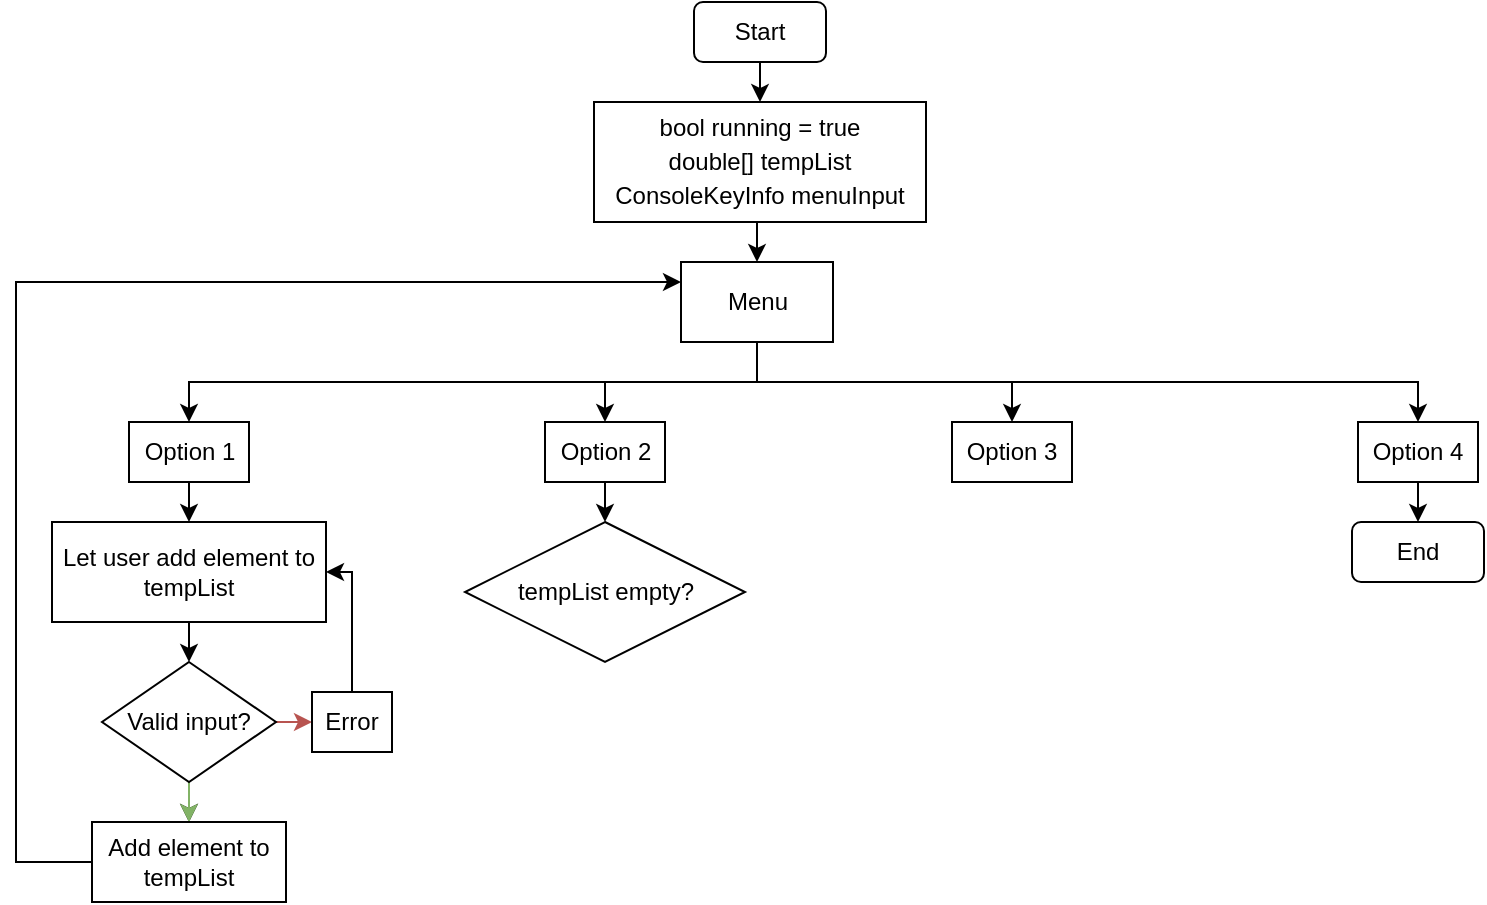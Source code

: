 <mxfile version="24.8.3">
  <diagram name="Page-1" id="OfWzFdM-3niKf9XV6lYJ">
    <mxGraphModel dx="1434" dy="744" grid="1" gridSize="10" guides="1" tooltips="1" connect="1" arrows="1" fold="1" page="1" pageScale="1" pageWidth="827" pageHeight="1169" math="0" shadow="0">
      <root>
        <mxCell id="0" />
        <mxCell id="1" parent="0" />
        <mxCell id="Qjqrx_sU4nBSgB3WsmmQ-17" style="edgeStyle=orthogonalEdgeStyle;rounded=0;orthogonalLoop=1;jettySize=auto;html=1;exitX=0.5;exitY=1;exitDx=0;exitDy=0;entryX=0.5;entryY=0;entryDx=0;entryDy=0;" edge="1" parent="1" source="Qjqrx_sU4nBSgB3WsmmQ-1" target="Qjqrx_sU4nBSgB3WsmmQ-16">
          <mxGeometry relative="1" as="geometry" />
        </mxCell>
        <mxCell id="Qjqrx_sU4nBSgB3WsmmQ-1" value="Start" style="rounded=1;whiteSpace=wrap;html=1;" vertex="1" parent="1">
          <mxGeometry x="381" y="30" width="66" height="30" as="geometry" />
        </mxCell>
        <mxCell id="Qjqrx_sU4nBSgB3WsmmQ-10" style="edgeStyle=orthogonalEdgeStyle;rounded=0;orthogonalLoop=1;jettySize=auto;html=1;exitX=0.5;exitY=1;exitDx=0;exitDy=0;" edge="1" parent="1" source="Qjqrx_sU4nBSgB3WsmmQ-2" target="Qjqrx_sU4nBSgB3WsmmQ-6">
          <mxGeometry relative="1" as="geometry" />
        </mxCell>
        <mxCell id="Qjqrx_sU4nBSgB3WsmmQ-11" style="edgeStyle=orthogonalEdgeStyle;rounded=0;orthogonalLoop=1;jettySize=auto;html=1;exitX=0.5;exitY=1;exitDx=0;exitDy=0;entryX=0.5;entryY=0;entryDx=0;entryDy=0;" edge="1" parent="1" source="Qjqrx_sU4nBSgB3WsmmQ-2" target="Qjqrx_sU4nBSgB3WsmmQ-7">
          <mxGeometry relative="1" as="geometry" />
        </mxCell>
        <mxCell id="Qjqrx_sU4nBSgB3WsmmQ-12" style="edgeStyle=orthogonalEdgeStyle;rounded=0;orthogonalLoop=1;jettySize=auto;html=1;exitX=0.5;exitY=1;exitDx=0;exitDy=0;entryX=0.5;entryY=0;entryDx=0;entryDy=0;" edge="1" parent="1" source="Qjqrx_sU4nBSgB3WsmmQ-2" target="Qjqrx_sU4nBSgB3WsmmQ-8">
          <mxGeometry relative="1" as="geometry" />
        </mxCell>
        <mxCell id="Qjqrx_sU4nBSgB3WsmmQ-13" style="edgeStyle=orthogonalEdgeStyle;rounded=0;orthogonalLoop=1;jettySize=auto;html=1;exitX=0.5;exitY=1;exitDx=0;exitDy=0;" edge="1" parent="1" source="Qjqrx_sU4nBSgB3WsmmQ-2" target="Qjqrx_sU4nBSgB3WsmmQ-9">
          <mxGeometry relative="1" as="geometry" />
        </mxCell>
        <mxCell id="Qjqrx_sU4nBSgB3WsmmQ-2" value="Menu" style="rounded=0;whiteSpace=wrap;html=1;" vertex="1" parent="1">
          <mxGeometry x="374.5" y="160" width="76" height="40" as="geometry" />
        </mxCell>
        <mxCell id="Qjqrx_sU4nBSgB3WsmmQ-22" style="edgeStyle=orthogonalEdgeStyle;rounded=0;orthogonalLoop=1;jettySize=auto;html=1;exitX=0.5;exitY=1;exitDx=0;exitDy=0;entryX=0.5;entryY=0;entryDx=0;entryDy=0;" edge="1" parent="1" source="Qjqrx_sU4nBSgB3WsmmQ-6" target="Qjqrx_sU4nBSgB3WsmmQ-20">
          <mxGeometry relative="1" as="geometry" />
        </mxCell>
        <mxCell id="Qjqrx_sU4nBSgB3WsmmQ-6" value="Option 1" style="rounded=0;whiteSpace=wrap;html=1;" vertex="1" parent="1">
          <mxGeometry x="98.5" y="240" width="60" height="30" as="geometry" />
        </mxCell>
        <mxCell id="Qjqrx_sU4nBSgB3WsmmQ-34" style="edgeStyle=orthogonalEdgeStyle;rounded=0;orthogonalLoop=1;jettySize=auto;html=1;exitX=0.5;exitY=1;exitDx=0;exitDy=0;entryX=0.5;entryY=0;entryDx=0;entryDy=0;" edge="1" parent="1" source="Qjqrx_sU4nBSgB3WsmmQ-7" target="Qjqrx_sU4nBSgB3WsmmQ-33">
          <mxGeometry relative="1" as="geometry" />
        </mxCell>
        <mxCell id="Qjqrx_sU4nBSgB3WsmmQ-7" value="Option 2" style="rounded=0;whiteSpace=wrap;html=1;" vertex="1" parent="1">
          <mxGeometry x="306.5" y="240" width="60" height="30" as="geometry" />
        </mxCell>
        <mxCell id="Qjqrx_sU4nBSgB3WsmmQ-8" value="Option 3" style="rounded=0;whiteSpace=wrap;html=1;" vertex="1" parent="1">
          <mxGeometry x="510" y="240" width="60" height="30" as="geometry" />
        </mxCell>
        <mxCell id="Qjqrx_sU4nBSgB3WsmmQ-15" style="edgeStyle=orthogonalEdgeStyle;rounded=0;orthogonalLoop=1;jettySize=auto;html=1;exitX=0.5;exitY=1;exitDx=0;exitDy=0;entryX=0.5;entryY=0;entryDx=0;entryDy=0;" edge="1" parent="1" source="Qjqrx_sU4nBSgB3WsmmQ-9" target="Qjqrx_sU4nBSgB3WsmmQ-14">
          <mxGeometry relative="1" as="geometry" />
        </mxCell>
        <mxCell id="Qjqrx_sU4nBSgB3WsmmQ-9" value="Option 4" style="rounded=0;whiteSpace=wrap;html=1;" vertex="1" parent="1">
          <mxGeometry x="713" y="240" width="60" height="30" as="geometry" />
        </mxCell>
        <mxCell id="Qjqrx_sU4nBSgB3WsmmQ-14" value="End" style="rounded=1;whiteSpace=wrap;html=1;" vertex="1" parent="1">
          <mxGeometry x="710" y="290" width="66" height="30" as="geometry" />
        </mxCell>
        <mxCell id="Qjqrx_sU4nBSgB3WsmmQ-19" style="edgeStyle=orthogonalEdgeStyle;rounded=0;orthogonalLoop=1;jettySize=auto;html=1;exitX=0.5;exitY=1;exitDx=0;exitDy=0;entryX=0.5;entryY=0;entryDx=0;entryDy=0;" edge="1" parent="1" source="Qjqrx_sU4nBSgB3WsmmQ-16" target="Qjqrx_sU4nBSgB3WsmmQ-2">
          <mxGeometry relative="1" as="geometry" />
        </mxCell>
        <mxCell id="Qjqrx_sU4nBSgB3WsmmQ-16" value="&lt;div style=&quot;line-height: 140%;&quot;&gt;bool running = true&lt;/div&gt;&lt;div style=&quot;line-height: 140%;&quot;&gt;double[] tempList&lt;/div&gt;&lt;div style=&quot;line-height: 140%;&quot;&gt;ConsoleKeyInfo menuInput&lt;br&gt;&lt;/div&gt;" style="rounded=0;whiteSpace=wrap;html=1;" vertex="1" parent="1">
          <mxGeometry x="331" y="80" width="166" height="60" as="geometry" />
        </mxCell>
        <mxCell id="Qjqrx_sU4nBSgB3WsmmQ-25" style="edgeStyle=orthogonalEdgeStyle;rounded=0;orthogonalLoop=1;jettySize=auto;html=1;exitX=0.5;exitY=1;exitDx=0;exitDy=0;entryX=0.5;entryY=0;entryDx=0;entryDy=0;" edge="1" parent="1" source="Qjqrx_sU4nBSgB3WsmmQ-20" target="Qjqrx_sU4nBSgB3WsmmQ-23">
          <mxGeometry relative="1" as="geometry" />
        </mxCell>
        <mxCell id="Qjqrx_sU4nBSgB3WsmmQ-20" value="Let user add element to tempList" style="rounded=0;whiteSpace=wrap;html=1;" vertex="1" parent="1">
          <mxGeometry x="60" y="290" width="137" height="50" as="geometry" />
        </mxCell>
        <mxCell id="Qjqrx_sU4nBSgB3WsmmQ-27" style="edgeStyle=orthogonalEdgeStyle;rounded=0;orthogonalLoop=1;jettySize=auto;html=1;exitX=0.5;exitY=1;exitDx=0;exitDy=0;entryX=0.5;entryY=0;entryDx=0;entryDy=0;" edge="1" parent="1" source="Qjqrx_sU4nBSgB3WsmmQ-23" target="Qjqrx_sU4nBSgB3WsmmQ-26">
          <mxGeometry relative="1" as="geometry" />
        </mxCell>
        <mxCell id="Qjqrx_sU4nBSgB3WsmmQ-28" value="" style="edgeStyle=orthogonalEdgeStyle;rounded=0;orthogonalLoop=1;jettySize=auto;html=1;fillColor=#d5e8d4;strokeColor=#82b366;" edge="1" parent="1" source="Qjqrx_sU4nBSgB3WsmmQ-23" target="Qjqrx_sU4nBSgB3WsmmQ-26">
          <mxGeometry relative="1" as="geometry" />
        </mxCell>
        <mxCell id="Qjqrx_sU4nBSgB3WsmmQ-36" style="edgeStyle=orthogonalEdgeStyle;rounded=0;orthogonalLoop=1;jettySize=auto;html=1;exitX=1;exitY=0.5;exitDx=0;exitDy=0;entryX=0;entryY=0.5;entryDx=0;entryDy=0;fillColor=#f8cecc;strokeColor=#b85450;" edge="1" parent="1" source="Qjqrx_sU4nBSgB3WsmmQ-23" target="Qjqrx_sU4nBSgB3WsmmQ-35">
          <mxGeometry relative="1" as="geometry" />
        </mxCell>
        <mxCell id="Qjqrx_sU4nBSgB3WsmmQ-23" value="Valid input?" style="rhombus;whiteSpace=wrap;html=1;" vertex="1" parent="1">
          <mxGeometry x="85" y="360" width="87" height="60" as="geometry" />
        </mxCell>
        <mxCell id="Qjqrx_sU4nBSgB3WsmmQ-29" style="edgeStyle=orthogonalEdgeStyle;rounded=0;orthogonalLoop=1;jettySize=auto;html=1;exitX=0;exitY=0.5;exitDx=0;exitDy=0;entryX=0;entryY=0.25;entryDx=0;entryDy=0;" edge="1" parent="1" source="Qjqrx_sU4nBSgB3WsmmQ-26" target="Qjqrx_sU4nBSgB3WsmmQ-2">
          <mxGeometry relative="1" as="geometry">
            <mxPoint x="72" y="460" as="sourcePoint" />
            <mxPoint x="366.5" y="170" as="targetPoint" />
            <Array as="points">
              <mxPoint x="42" y="460" />
              <mxPoint x="42" y="170" />
            </Array>
          </mxGeometry>
        </mxCell>
        <mxCell id="Qjqrx_sU4nBSgB3WsmmQ-26" value="Add element to tempList" style="rounded=0;whiteSpace=wrap;html=1;" vertex="1" parent="1">
          <mxGeometry x="80" y="440" width="97" height="40" as="geometry" />
        </mxCell>
        <mxCell id="Qjqrx_sU4nBSgB3WsmmQ-33" value="tempList empty?" style="rhombus;whiteSpace=wrap;html=1;" vertex="1" parent="1">
          <mxGeometry x="266.5" y="290" width="140" height="70" as="geometry" />
        </mxCell>
        <mxCell id="Qjqrx_sU4nBSgB3WsmmQ-37" style="edgeStyle=orthogonalEdgeStyle;rounded=0;orthogonalLoop=1;jettySize=auto;html=1;exitX=0.5;exitY=0;exitDx=0;exitDy=0;entryX=1;entryY=0.5;entryDx=0;entryDy=0;" edge="1" parent="1" source="Qjqrx_sU4nBSgB3WsmmQ-35" target="Qjqrx_sU4nBSgB3WsmmQ-20">
          <mxGeometry relative="1" as="geometry">
            <Array as="points">
              <mxPoint x="210" y="315" />
            </Array>
          </mxGeometry>
        </mxCell>
        <mxCell id="Qjqrx_sU4nBSgB3WsmmQ-35" value="Error" style="rounded=0;whiteSpace=wrap;html=1;" vertex="1" parent="1">
          <mxGeometry x="190" y="375" width="40" height="30" as="geometry" />
        </mxCell>
      </root>
    </mxGraphModel>
  </diagram>
</mxfile>
